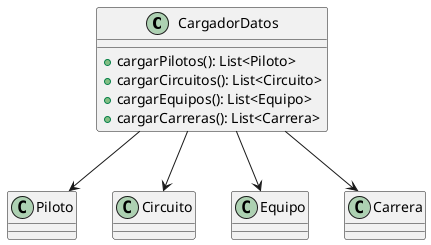 @startuml
class CargadorDatos {
    + cargarPilotos(): List<Piloto>
    + cargarCircuitos(): List<Circuito>
    + cargarEquipos(): List<Equipo>
    + cargarCarreras(): List<Carrera>
}

CargadorDatos --> Piloto
CargadorDatos --> Circuito
CargadorDatos --> Equipo
CargadorDatos --> Carrera
@enduml
